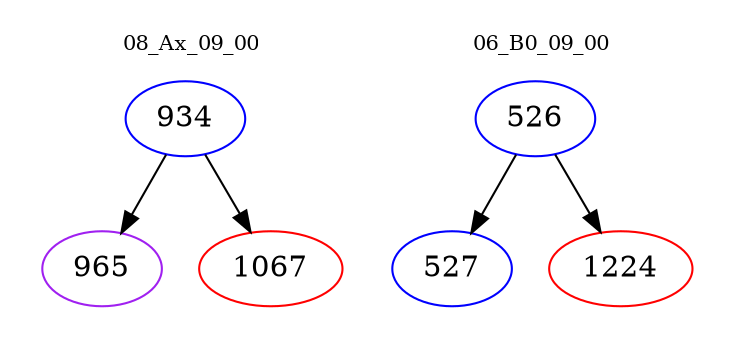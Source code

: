 digraph{
subgraph cluster_0 {
color = white
label = "08_Ax_09_00";
fontsize=10;
T0_934 [label="934", color="blue"]
T0_934 -> T0_965 [color="black"]
T0_965 [label="965", color="purple"]
T0_934 -> T0_1067 [color="black"]
T0_1067 [label="1067", color="red"]
}
subgraph cluster_1 {
color = white
label = "06_B0_09_00";
fontsize=10;
T1_526 [label="526", color="blue"]
T1_526 -> T1_527 [color="black"]
T1_527 [label="527", color="blue"]
T1_526 -> T1_1224 [color="black"]
T1_1224 [label="1224", color="red"]
}
}
